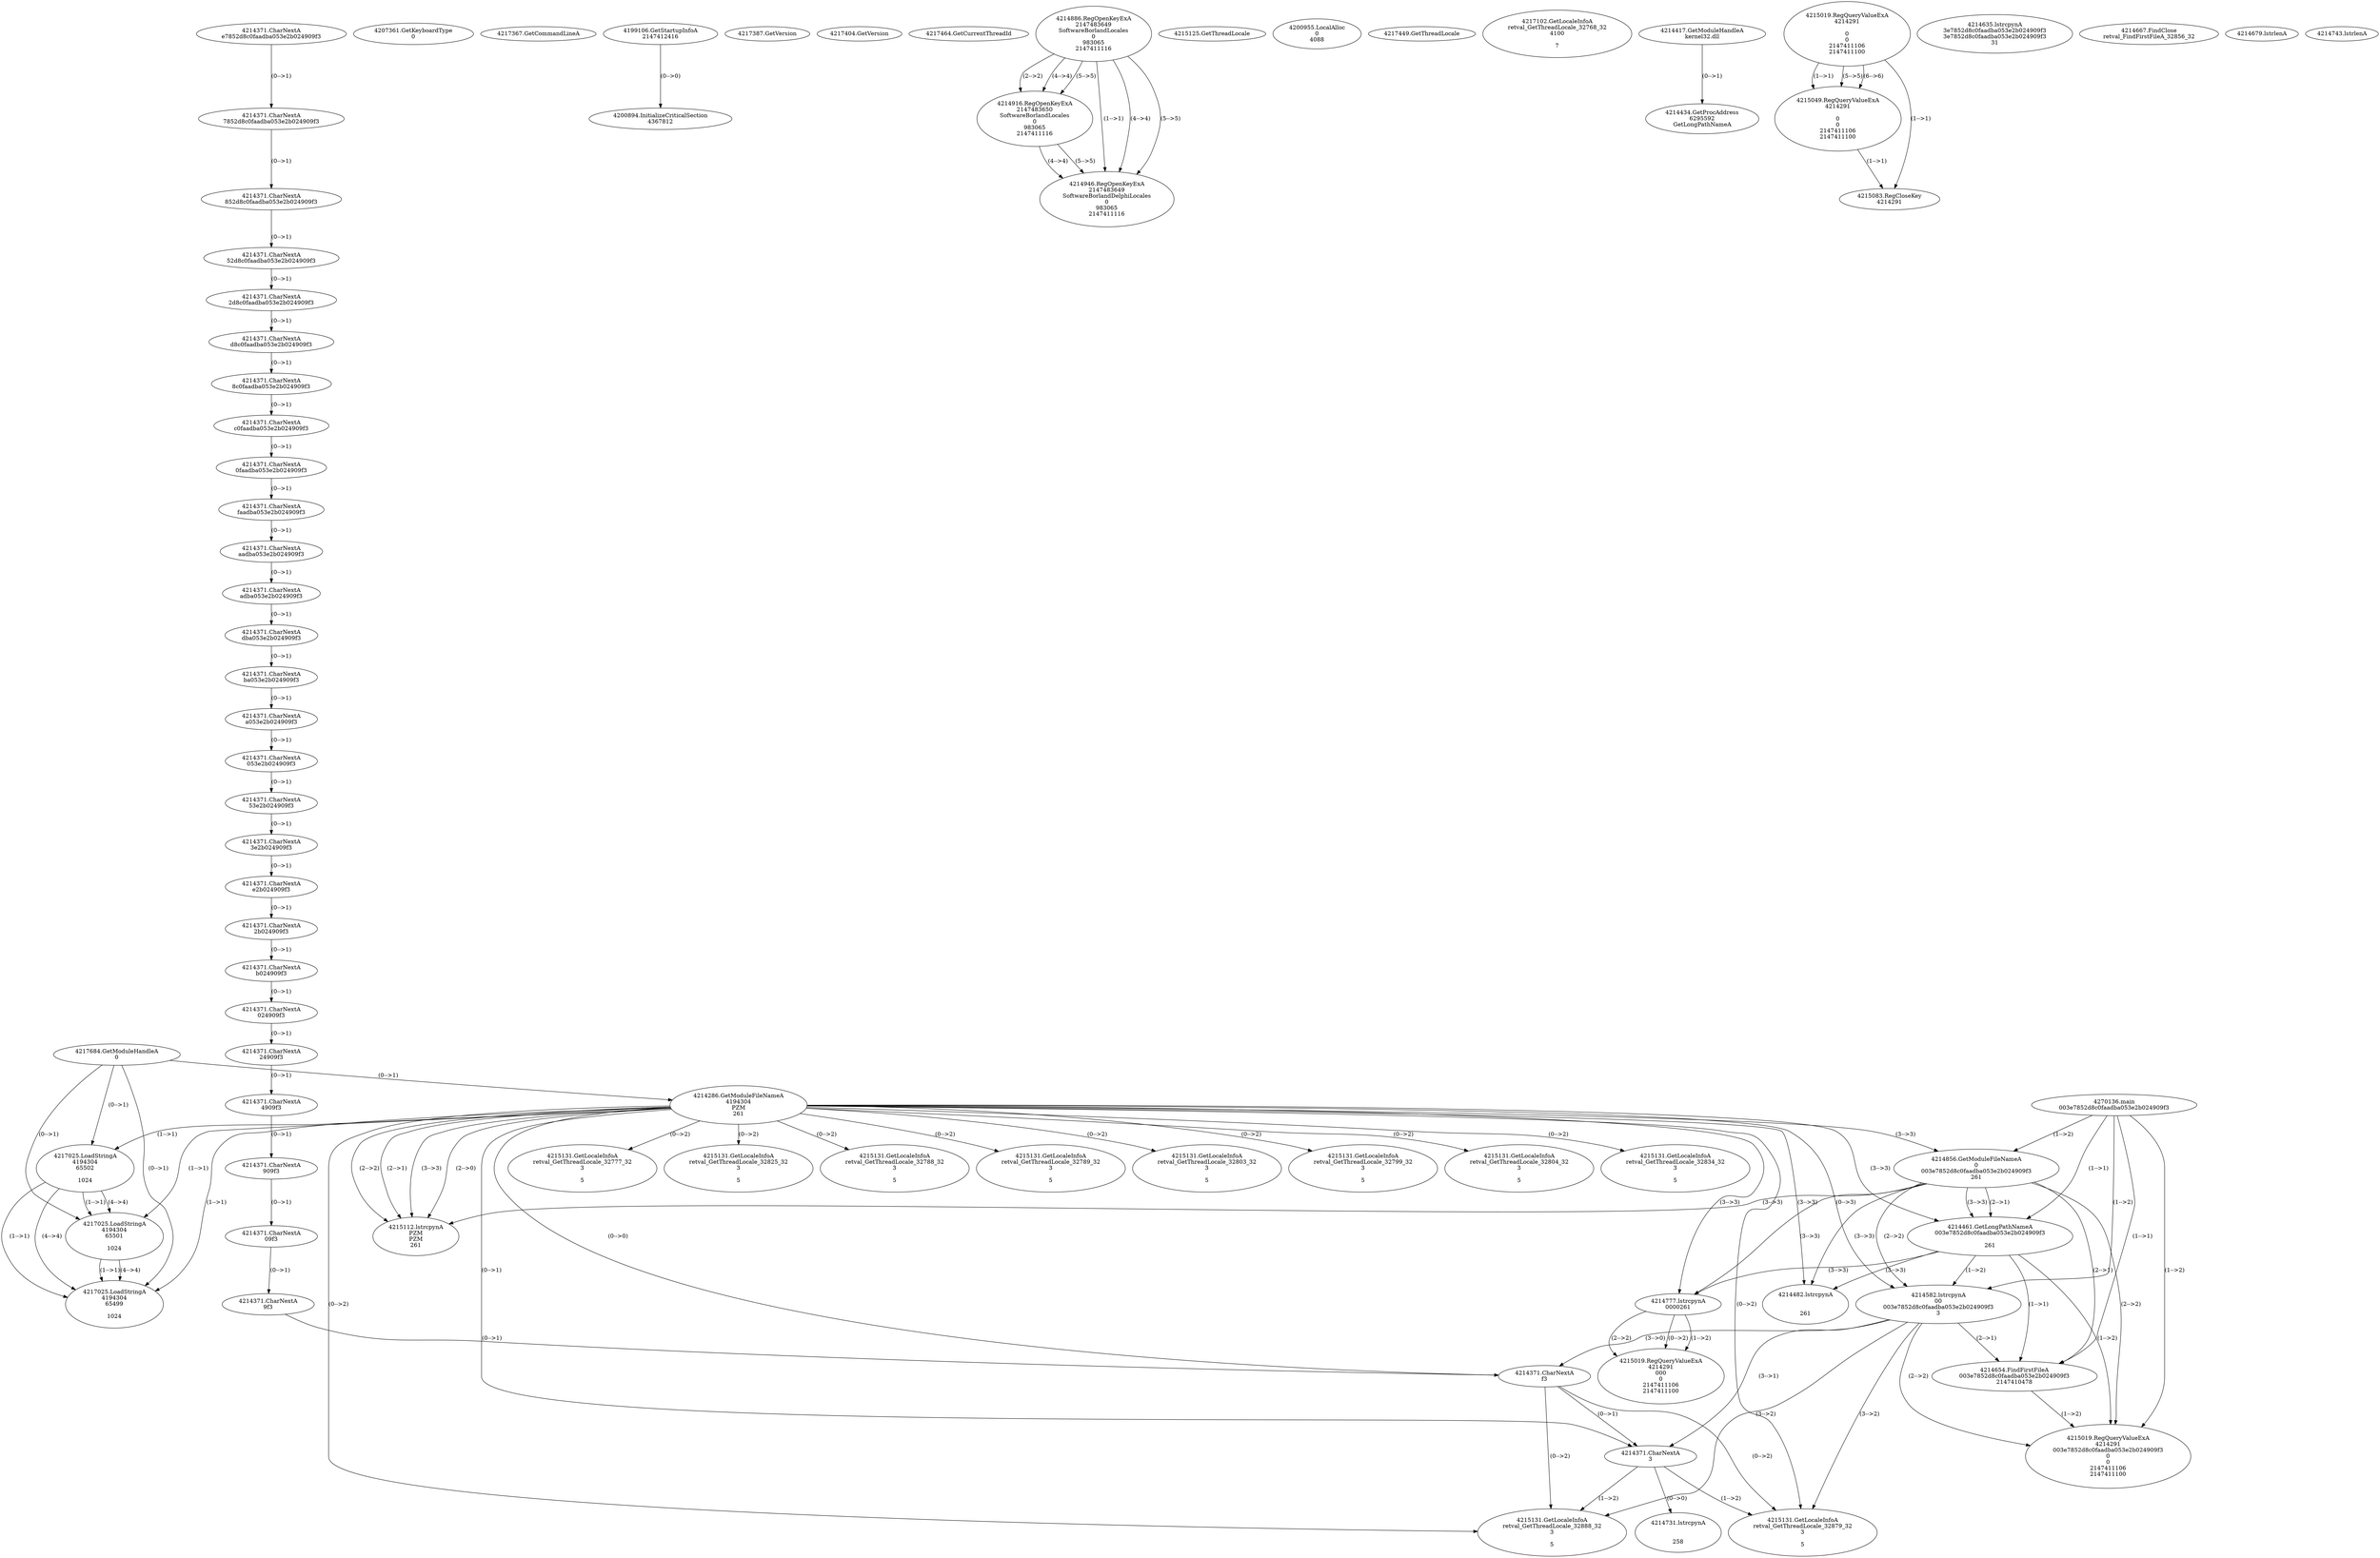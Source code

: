 // Global SCDG with merge call
digraph {
	0 [label="4270136.main
003e7852d8c0faadba053e2b024909f3"]
	1 [label="4217684.GetModuleHandleA
0"]
	2 [label="4207361.GetKeyboardType
0"]
	3 [label="4217367.GetCommandLineA
"]
	4 [label="4199106.GetStartupInfoA
2147412416"]
	5 [label="4217387.GetVersion
"]
	6 [label="4217404.GetVersion
"]
	7 [label="4217464.GetCurrentThreadId
"]
	8 [label="4214286.GetModuleFileNameA
4194304
PZM
261"]
	1 -> 8 [label="(0-->1)"]
	9 [label="4214856.GetModuleFileNameA
0
003e7852d8c0faadba053e2b024909f3
261"]
	0 -> 9 [label="(1-->2)"]
	8 -> 9 [label="(3-->3)"]
	10 [label="4214886.RegOpenKeyExA
2147483649
Software\Borland\Locales
0
983065
2147411116"]
	11 [label="4214916.RegOpenKeyExA
2147483650
Software\Borland\Locales
0
983065
2147411116"]
	10 -> 11 [label="(2-->2)"]
	10 -> 11 [label="(4-->4)"]
	10 -> 11 [label="(5-->5)"]
	12 [label="4214946.RegOpenKeyExA
2147483649
Software\Borland\Delphi\Locales
0
983065
2147411116"]
	10 -> 12 [label="(1-->1)"]
	10 -> 12 [label="(4-->4)"]
	11 -> 12 [label="(4-->4)"]
	10 -> 12 [label="(5-->5)"]
	11 -> 12 [label="(5-->5)"]
	13 [label="4215112.lstrcpynA
PZM
PZM
261"]
	8 -> 13 [label="(2-->1)"]
	8 -> 13 [label="(2-->2)"]
	8 -> 13 [label="(3-->3)"]
	9 -> 13 [label="(3-->3)"]
	8 -> 13 [label="(2-->0)"]
	14 [label="4215125.GetThreadLocale
"]
	15 [label="4215131.GetLocaleInfoA
retval_GetThreadLocale_32777_32
3

5"]
	8 -> 15 [label="(0-->2)"]
	16 [label="4217025.LoadStringA
4194304
65502

1024"]
	1 -> 16 [label="(0-->1)"]
	8 -> 16 [label="(1-->1)"]
	17 [label="4200894.InitializeCriticalSection
4367812"]
	4 -> 17 [label="(0-->0)"]
	18 [label="4200955.LocalAlloc
0
4088"]
	19 [label="4217449.GetThreadLocale
"]
	20 [label="4217102.GetLocaleInfoA
retval_GetThreadLocale_32768_32
4100

7"]
	21 [label="4214417.GetModuleHandleA
kernel32.dll"]
	22 [label="4214434.GetProcAddress
6295592
GetLongPathNameA"]
	21 -> 22 [label="(0-->1)"]
	23 [label="4214461.GetLongPathNameA
003e7852d8c0faadba053e2b024909f3

261"]
	0 -> 23 [label="(1-->1)"]
	9 -> 23 [label="(2-->1)"]
	8 -> 23 [label="(3-->3)"]
	9 -> 23 [label="(3-->3)"]
	24 [label="4214482.lstrcpynA


261"]
	8 -> 24 [label="(3-->3)"]
	9 -> 24 [label="(3-->3)"]
	23 -> 24 [label="(3-->3)"]
	25 [label="4215019.RegQueryValueExA
4214291

0
0
2147411106
2147411100"]
	26 [label="4215049.RegQueryValueExA
4214291

0
0
2147411106
2147411100"]
	25 -> 26 [label="(1-->1)"]
	25 -> 26 [label="(5-->5)"]
	25 -> 26 [label="(6-->6)"]
	27 [label="4215083.RegCloseKey
4214291"]
	25 -> 27 [label="(1-->1)"]
	26 -> 27 [label="(1-->1)"]
	28 [label="4215131.GetLocaleInfoA
retval_GetThreadLocale_32825_32
3

5"]
	8 -> 28 [label="(0-->2)"]
	29 [label="4217025.LoadStringA
4194304
65501

1024"]
	1 -> 29 [label="(0-->1)"]
	8 -> 29 [label="(1-->1)"]
	16 -> 29 [label="(1-->1)"]
	16 -> 29 [label="(4-->4)"]
	30 [label="4217025.LoadStringA
4194304
65499

1024"]
	1 -> 30 [label="(0-->1)"]
	8 -> 30 [label="(1-->1)"]
	16 -> 30 [label="(1-->1)"]
	29 -> 30 [label="(1-->1)"]
	16 -> 30 [label="(4-->4)"]
	29 -> 30 [label="(4-->4)"]
	31 [label="4215131.GetLocaleInfoA
retval_GetThreadLocale_32788_32
3

5"]
	8 -> 31 [label="(0-->2)"]
	32 [label="4215131.GetLocaleInfoA
retval_GetThreadLocale_32789_32
3

5"]
	8 -> 32 [label="(0-->2)"]
	33 [label="4215131.GetLocaleInfoA
retval_GetThreadLocale_32803_32
3

5"]
	8 -> 33 [label="(0-->2)"]
	34 [label="4214582.lstrcpynA
00
003e7852d8c0faadba053e2b024909f3
3"]
	0 -> 34 [label="(1-->2)"]
	9 -> 34 [label="(2-->2)"]
	23 -> 34 [label="(1-->2)"]
	8 -> 34 [label="(0-->3)"]
	35 [label="4214371.CharNextA
e7852d8c0faadba053e2b024909f3"]
	36 [label="4214371.CharNextA
7852d8c0faadba053e2b024909f3"]
	35 -> 36 [label="(0-->1)"]
	37 [label="4214371.CharNextA
852d8c0faadba053e2b024909f3"]
	36 -> 37 [label="(0-->1)"]
	38 [label="4214371.CharNextA
52d8c0faadba053e2b024909f3"]
	37 -> 38 [label="(0-->1)"]
	39 [label="4214371.CharNextA
2d8c0faadba053e2b024909f3"]
	38 -> 39 [label="(0-->1)"]
	40 [label="4214371.CharNextA
d8c0faadba053e2b024909f3"]
	39 -> 40 [label="(0-->1)"]
	41 [label="4214371.CharNextA
8c0faadba053e2b024909f3"]
	40 -> 41 [label="(0-->1)"]
	42 [label="4214371.CharNextA
c0faadba053e2b024909f3"]
	41 -> 42 [label="(0-->1)"]
	43 [label="4214371.CharNextA
0faadba053e2b024909f3"]
	42 -> 43 [label="(0-->1)"]
	44 [label="4214371.CharNextA
faadba053e2b024909f3"]
	43 -> 44 [label="(0-->1)"]
	45 [label="4214371.CharNextA
aadba053e2b024909f3"]
	44 -> 45 [label="(0-->1)"]
	46 [label="4214371.CharNextA
adba053e2b024909f3"]
	45 -> 46 [label="(0-->1)"]
	47 [label="4214371.CharNextA
dba053e2b024909f3"]
	46 -> 47 [label="(0-->1)"]
	48 [label="4214371.CharNextA
ba053e2b024909f3"]
	47 -> 48 [label="(0-->1)"]
	49 [label="4214371.CharNextA
a053e2b024909f3"]
	48 -> 49 [label="(0-->1)"]
	50 [label="4214371.CharNextA
053e2b024909f3"]
	49 -> 50 [label="(0-->1)"]
	51 [label="4214371.CharNextA
53e2b024909f3"]
	50 -> 51 [label="(0-->1)"]
	52 [label="4214371.CharNextA
3e2b024909f3"]
	51 -> 52 [label="(0-->1)"]
	53 [label="4214371.CharNextA
e2b024909f3"]
	52 -> 53 [label="(0-->1)"]
	54 [label="4214371.CharNextA
2b024909f3"]
	53 -> 54 [label="(0-->1)"]
	55 [label="4214371.CharNextA
b024909f3"]
	54 -> 55 [label="(0-->1)"]
	56 [label="4214371.CharNextA
024909f3"]
	55 -> 56 [label="(0-->1)"]
	57 [label="4214371.CharNextA
24909f3"]
	56 -> 57 [label="(0-->1)"]
	58 [label="4214371.CharNextA
4909f3"]
	57 -> 58 [label="(0-->1)"]
	59 [label="4214371.CharNextA
909f3"]
	58 -> 59 [label="(0-->1)"]
	60 [label="4214371.CharNextA
09f3"]
	59 -> 60 [label="(0-->1)"]
	61 [label="4214371.CharNextA
9f3"]
	60 -> 61 [label="(0-->1)"]
	62 [label="4214371.CharNextA
f3"]
	61 -> 62 [label="(0-->1)"]
	8 -> 62 [label="(0-->0)"]
	34 -> 62 [label="(3-->0)"]
	63 [label="4214371.CharNextA
3"]
	8 -> 63 [label="(0-->1)"]
	34 -> 63 [label="(3-->1)"]
	62 -> 63 [label="(0-->1)"]
	64 [label="4214635.lstrcpynA
3e7852d8c0faadba053e2b024909f3
3e7852d8c0faadba053e2b024909f3
31"]
	65 [label="4214654.FindFirstFileA
003e7852d8c0faadba053e2b024909f3
2147410478"]
	0 -> 65 [label="(1-->1)"]
	9 -> 65 [label="(2-->1)"]
	23 -> 65 [label="(1-->1)"]
	34 -> 65 [label="(2-->1)"]
	66 [label="4215019.RegQueryValueExA
4214291
003e7852d8c0faadba053e2b024909f3
0
0
2147411106
2147411100"]
	0 -> 66 [label="(1-->2)"]
	9 -> 66 [label="(2-->2)"]
	23 -> 66 [label="(1-->2)"]
	34 -> 66 [label="(2-->2)"]
	65 -> 66 [label="(1-->2)"]
	67 [label="4215131.GetLocaleInfoA
retval_GetThreadLocale_32879_32
3

5"]
	8 -> 67 [label="(0-->2)"]
	34 -> 67 [label="(3-->2)"]
	62 -> 67 [label="(0-->2)"]
	63 -> 67 [label="(1-->2)"]
	68 [label="4215131.GetLocaleInfoA
retval_GetThreadLocale_32799_32
3

5"]
	8 -> 68 [label="(0-->2)"]
	69 [label="4215131.GetLocaleInfoA
retval_GetThreadLocale_32804_32
3

5"]
	8 -> 69 [label="(0-->2)"]
	70 [label="4215131.GetLocaleInfoA
retval_GetThreadLocale_32834_32
3

5"]
	8 -> 70 [label="(0-->2)"]
	71 [label="4214667.FindClose
retval_FindFirstFileA_32856_32"]
	72 [label="4214679.lstrlenA
"]
	73 [label="4214731.lstrcpynA


258"]
	63 -> 73 [label="(0-->0)"]
	74 [label="4214743.lstrlenA
"]
	75 [label="4214777.lstrcpynA
00\
00\
261"]
	8 -> 75 [label="(3-->3)"]
	9 -> 75 [label="(3-->3)"]
	23 -> 75 [label="(3-->3)"]
	76 [label="4215019.RegQueryValueExA
4214291
00\
0
0
2147411106
2147411100"]
	75 -> 76 [label="(1-->2)"]
	75 -> 76 [label="(2-->2)"]
	75 -> 76 [label="(0-->2)"]
	77 [label="4215131.GetLocaleInfoA
retval_GetThreadLocale_32888_32
3

5"]
	8 -> 77 [label="(0-->2)"]
	34 -> 77 [label="(3-->2)"]
	62 -> 77 [label="(0-->2)"]
	63 -> 77 [label="(1-->2)"]
}
